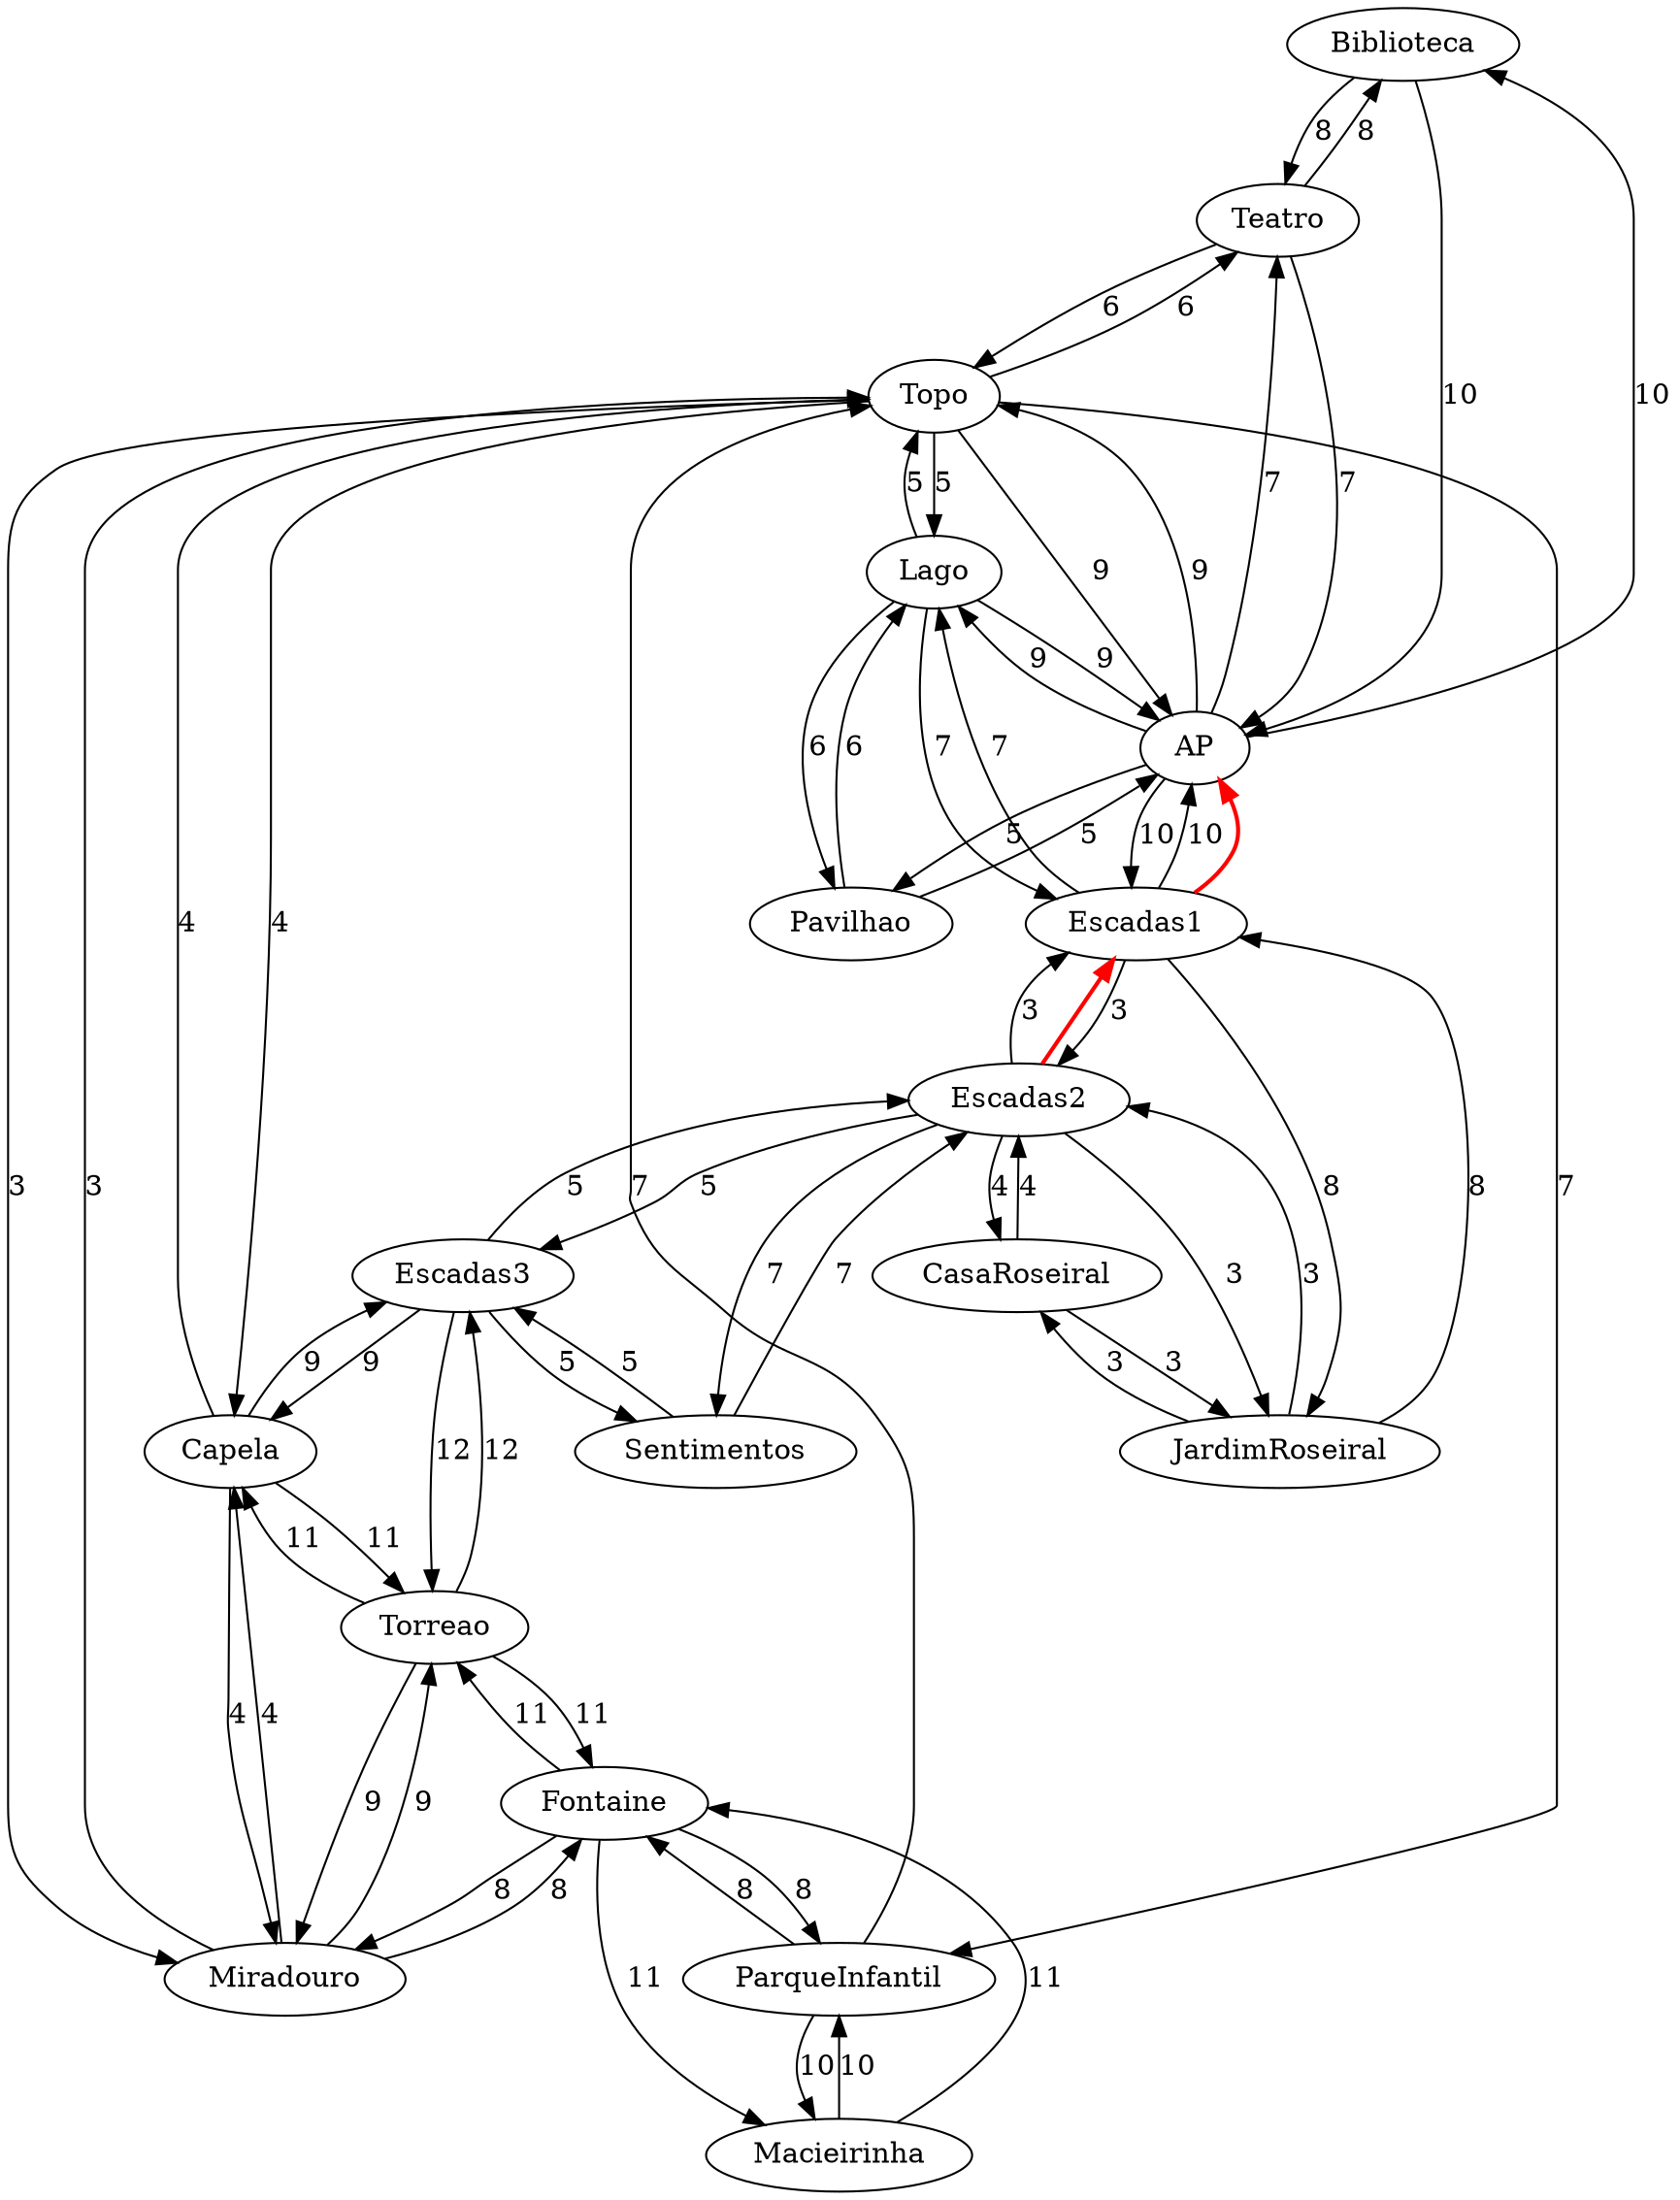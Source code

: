 digraph G {
  "﻿Biblioteca" [label="﻿Biblioteca"];
  "Teatro" [label="Teatro"];
  "AP" [label="AP"];
  "Pavilhao" [label="Pavilhao"];
  "Topo" [label="Topo"];
  "ParqueInfantil" [label="ParqueInfantil"];
  "Macieirinha" [label="Macieirinha"];
  "Fontaine" [label="Fontaine"];
  "Miradouro" [label="Miradouro"];
  "Capela" [label="Capela"];
  "Torreao" [label="Torreao"];
  "Lago" [label="Lago"];
  "Escadas3" [label="Escadas3"];
  "Sentimentos" [label="Sentimentos"];
  "CasaRoseiral" [label="CasaRoseiral"];
  "JardimRoseiral" [label="JardimRoseiral"];
  "Escadas2" [label="Escadas2"];
  "Escadas1" [label="Escadas1"];
  "﻿Biblioteca" -> "Teatro" [label="8"];
  "﻿Biblioteca" -> "AP" [label="10"];
  "Teatro" -> "﻿Biblioteca" [label="8"];
  "Teatro" -> "AP" [label="7"];
  "Teatro" -> "Topo" [label="6"];
  "AP" -> "﻿Biblioteca" [label="10"];
  "AP" -> "Teatro" [label="7"];
  "AP" -> "Pavilhao" [label="5"];
  "AP" -> "Topo" [label="9"];
  "AP" -> "Lago" [label="9"];
  "AP" -> "Escadas1" [label="10"];
  "Pavilhao" -> "AP" [label="5"];
  "Pavilhao" -> "Lago" [label="6"];
  "Topo" -> "Teatro" [label="6"];
  "Topo" -> "AP" [label="9"];
  "Topo" -> "ParqueInfantil" [label="7"];
  "Topo" -> "Miradouro" [label="3"];
  "Topo" -> "Capela" [label="4"];
  "Topo" -> "Lago" [label="5"];
  "ParqueInfantil" -> "Topo" [label="7"];
  "ParqueInfantil" -> "Macieirinha" [label="10"];
  "ParqueInfantil" -> "Fontaine" [label="8"];
  "Macieirinha" -> "ParqueInfantil" [label="10"];
  "Macieirinha" -> "Fontaine" [label="11"];
  "Fontaine" -> "ParqueInfantil" [label="8"];
  "Fontaine" -> "Macieirinha" [label="11"];
  "Fontaine" -> "Miradouro" [label="8"];
  "Fontaine" -> "Torreao" [label="11"];
  "Miradouro" -> "Topo" [label="3"];
  "Miradouro" -> "Fontaine" [label="8"];
  "Miradouro" -> "Capela" [label="4"];
  "Miradouro" -> "Torreao" [label="9"];
  "Capela" -> "Topo" [label="4"];
  "Capela" -> "Miradouro" [label="4"];
  "Capela" -> "Torreao" [label="11"];
  "Capela" -> "Escadas3" [label="9"];
  "Torreao" -> "Fontaine" [label="11"];
  "Torreao" -> "Miradouro" [label="9"];
  "Torreao" -> "Capela" [label="11"];
  "Torreao" -> "Escadas3" [label="12"];
  "Lago" -> "AP" [label="9"];
  "Lago" -> "Pavilhao" [label="6"];
  "Lago" -> "Topo" [label="5"];
  "Lago" -> "Escadas1" [label="7"];
  "Escadas3" -> "Capela" [label="9"];
  "Escadas3" -> "Torreao" [label="12"];
  "Escadas3" -> "Sentimentos" [label="5"];
  "Escadas3" -> "Escadas2" [label="5"];
  "Sentimentos" -> "Escadas3" [label="5"];
  "Sentimentos" -> "Escadas2" [label="7"];
  "CasaRoseiral" -> "JardimRoseiral" [label="3"];
  "CasaRoseiral" -> "Escadas2" [label="4"];
  "JardimRoseiral" -> "CasaRoseiral" [label="3"];
  "JardimRoseiral" -> "Escadas2" [label="3"];
  "JardimRoseiral" -> "Escadas1" [label="8"];
  "Escadas2" -> "Escadas3" [label="5"];
  "Escadas2" -> "Sentimentos" [label="7"];
  "Escadas2" -> "CasaRoseiral" [label="4"];
  "Escadas2" -> "JardimRoseiral" [label="3"];
  "Escadas2" -> "Escadas1" [label="3"];
  "Escadas1" -> "AP" [label="10"];
  "Escadas1" -> "Lago" [label="7"];
  "Escadas1" -> "JardimRoseiral" [label="8"];
  "Escadas1" -> "Escadas2" [label="3"];
  "Escadas2" -> "Escadas1" [color=red, penwidth=2.0];
  "Escadas1" -> "AP" [color=red, penwidth=2.0];
}
